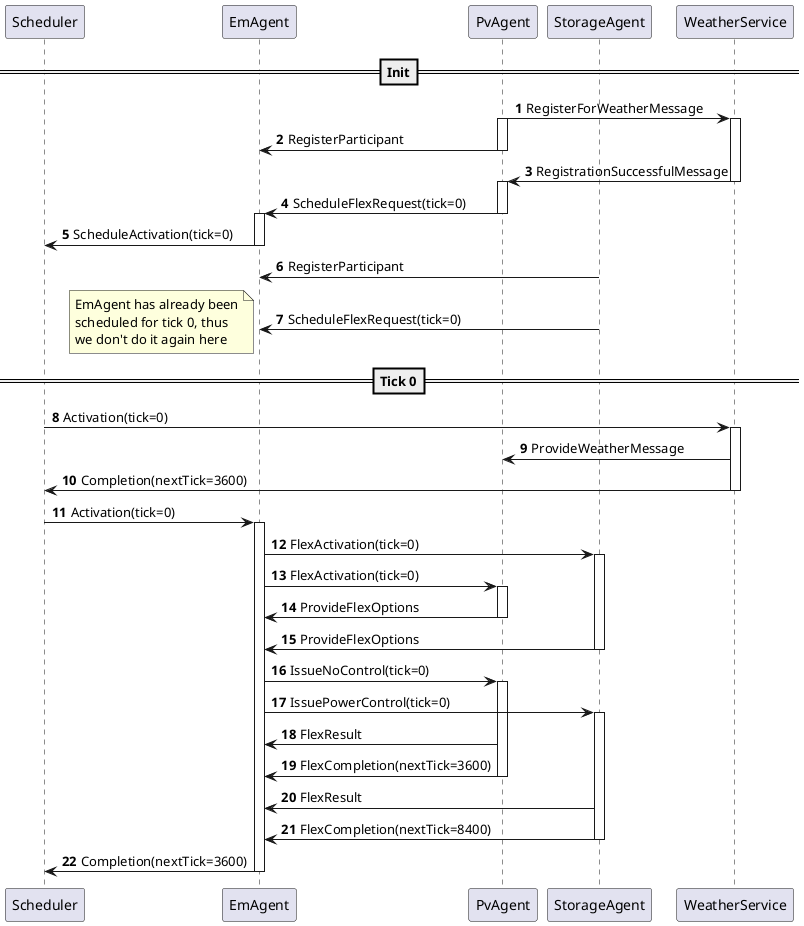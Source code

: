 @startuml
'https://plantuml.com/sequence-diagram

' set fixed order
participant Scheduler
participant EmAgent
participant PvAgent
participant StorageAgent
participant WeatherService

autonumber

==Init==

PvAgent -> WeatherService: RegisterForWeatherMessage
activate PvAgent
activate WeatherService
PvAgent -> EmAgent: RegisterParticipant
deactivate PvAgent

WeatherService -> PvAgent: RegistrationSuccessfulMessage
deactivate WeatherService
activate PvAgent
PvAgent -> EmAgent: ScheduleFlexRequest(tick=0)
deactivate PvAgent
activate EmAgent

EmAgent -> Scheduler: ScheduleActivation(tick=0)
deactivate EmAgent

StorageAgent -> EmAgent: RegisterParticipant
StorageAgent -> EmAgent: ScheduleFlexRequest(tick=0)

note left
EmAgent has already been
scheduled for tick 0, thus
we don't do it again here
end note

==Tick 0==

Scheduler -> WeatherService: Activation(tick=0)
activate WeatherService

WeatherService -> PvAgent: ProvideWeatherMessage

WeatherService -> Scheduler: Completion(nextTick=3600)
deactivate WeatherService

Scheduler -> EmAgent: Activation(tick=0)
activate EmAgent

EmAgent -> StorageAgent: FlexActivation(tick=0)
activate StorageAgent

EmAgent -> PvAgent: FlexActivation(tick=0)
activate PvAgent

PvAgent -> EmAgent: ProvideFlexOptions
deactivate PvAgent

StorageAgent -> EmAgent: ProvideFlexOptions
deactivate StorageAgent

EmAgent -> PvAgent: IssueNoControl(tick=0)
activate PvAgent

EmAgent -> StorageAgent: IssuePowerControl(tick=0)
activate StorageAgent

PvAgent -> EmAgent: FlexResult
PvAgent -> EmAgent: FlexCompletion(nextTick=3600)
deactivate PvAgent

StorageAgent -> EmAgent: FlexResult
StorageAgent -> EmAgent: FlexCompletion(nextTick=8400)
deactivate StorageAgent

EmAgent -> Scheduler: Completion(nextTick=3600)
deactivate EmAgent

@enduml